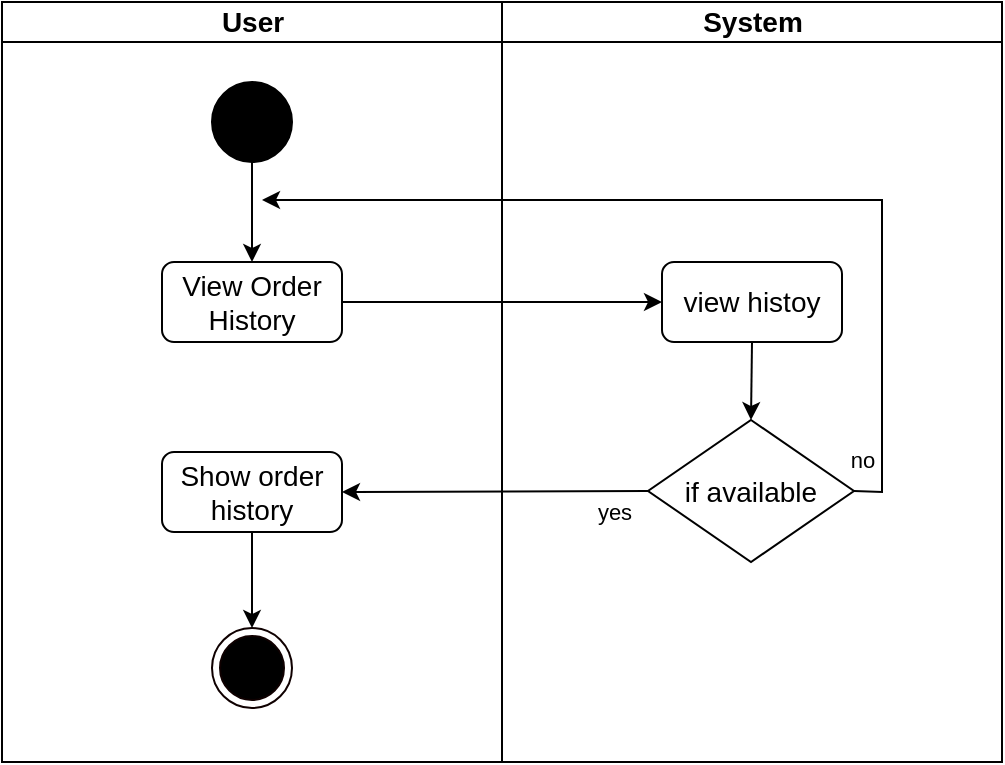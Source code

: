 <mxfile version="22.0.6" type="device">
  <diagram name="Page-1" id="TUuK_z1TODneTFZ7jnLf">
    <mxGraphModel dx="1219" dy="612" grid="1" gridSize="10" guides="1" tooltips="1" connect="1" arrows="1" fold="1" page="1" pageScale="1" pageWidth="850" pageHeight="1100" math="0" shadow="0">
      <root>
        <mxCell id="0" />
        <mxCell id="1" parent="0" />
        <mxCell id="OzavWiV9OdfGLWeC7wIS-1" value="" style="swimlane;html=1;childLayout=stackLayout;startSize=0;rounded=0;shadow=0;comic=0;labelBackgroundColor=none;strokeWidth=1;fontFamily=Verdana;fontSize=12;align=center;" parent="1" vertex="1">
          <mxGeometry x="40" y="21" width="500" height="380" as="geometry">
            <mxRectangle x="40" y="20" width="70" height="30" as="alternateBounds" />
          </mxGeometry>
        </mxCell>
        <mxCell id="OzavWiV9OdfGLWeC7wIS-2" value="&lt;font style=&quot;font-size: 14px;&quot;&gt;User&lt;/font&gt;" style="swimlane;html=1;startSize=20;" parent="OzavWiV9OdfGLWeC7wIS-1" vertex="1">
          <mxGeometry width="250" height="380" as="geometry">
            <mxRectangle y="20" width="40" height="970" as="alternateBounds" />
          </mxGeometry>
        </mxCell>
        <mxCell id="OzavWiV9OdfGLWeC7wIS-3" value="" style="ellipse;whiteSpace=wrap;html=1;rounded=0;shadow=0;comic=0;labelBackgroundColor=none;strokeWidth=1;fillColor=#000000;fontFamily=Verdana;fontSize=12;align=center;" parent="OzavWiV9OdfGLWeC7wIS-2" vertex="1">
          <mxGeometry x="105" y="40" width="40" height="40" as="geometry" />
        </mxCell>
        <mxCell id="OzavWiV9OdfGLWeC7wIS-5" value="&lt;span style=&quot;font-size: 14px;&quot;&gt;View Order History&lt;/span&gt;" style="rounded=1;whiteSpace=wrap;html=1;" parent="OzavWiV9OdfGLWeC7wIS-2" vertex="1">
          <mxGeometry x="80" y="130" width="90" height="40" as="geometry" />
        </mxCell>
        <mxCell id="OzavWiV9OdfGLWeC7wIS-6" value="" style="endArrow=classic;html=1;rounded=0;exitX=0.5;exitY=1;exitDx=0;exitDy=0;entryX=0.5;entryY=0;entryDx=0;entryDy=0;" parent="OzavWiV9OdfGLWeC7wIS-2" source="OzavWiV9OdfGLWeC7wIS-3" target="OzavWiV9OdfGLWeC7wIS-5" edge="1">
          <mxGeometry width="50" height="50" relative="1" as="geometry">
            <mxPoint x="360" y="300" as="sourcePoint" />
            <mxPoint x="410" y="250" as="targetPoint" />
          </mxGeometry>
        </mxCell>
        <mxCell id="OzavWiV9OdfGLWeC7wIS-4" value="" style="ellipse;html=1;shape=endState;fillColor=#000000;strokeColor=#0F0000;" parent="OzavWiV9OdfGLWeC7wIS-2" vertex="1">
          <mxGeometry x="105" y="313" width="40" height="40" as="geometry" />
        </mxCell>
        <mxCell id="8qBxuZVfWUz4ZcnqxZRa-7" value="" style="endArrow=classic;html=1;rounded=0;exitX=0.5;exitY=1;exitDx=0;exitDy=0;entryX=0.5;entryY=0;entryDx=0;entryDy=0;" parent="OzavWiV9OdfGLWeC7wIS-2" source="E52GenuPR0HvQd338yZz-15" target="OzavWiV9OdfGLWeC7wIS-4" edge="1">
          <mxGeometry width="50" height="50" relative="1" as="geometry">
            <mxPoint x="125.0" y="269" as="sourcePoint" />
            <mxPoint x="650" y="474" as="targetPoint" />
          </mxGeometry>
        </mxCell>
        <mxCell id="E52GenuPR0HvQd338yZz-15" value="&lt;span style=&quot;font-size: 14px;&quot;&gt;Show order history&lt;/span&gt;" style="rounded=1;whiteSpace=wrap;html=1;" vertex="1" parent="OzavWiV9OdfGLWeC7wIS-2">
          <mxGeometry x="80" y="225" width="90" height="40" as="geometry" />
        </mxCell>
        <mxCell id="OzavWiV9OdfGLWeC7wIS-10" value="&lt;font style=&quot;font-size: 14px;&quot;&gt;System&lt;/font&gt;" style="swimlane;html=1;startSize=20;" parent="OzavWiV9OdfGLWeC7wIS-1" vertex="1">
          <mxGeometry x="250" width="250" height="380" as="geometry" />
        </mxCell>
        <mxCell id="OzavWiV9OdfGLWeC7wIS-12" value="&lt;font style=&quot;font-size: 14px;&quot;&gt;if available&lt;/font&gt;" style="rhombus;whiteSpace=wrap;html=1;" parent="OzavWiV9OdfGLWeC7wIS-10" vertex="1">
          <mxGeometry x="73" y="209" width="103" height="71" as="geometry" />
        </mxCell>
        <mxCell id="dHQx1IV8ueyIYqK32sHI-1" value="&lt;span style=&quot;font-size: 14px;&quot;&gt;view histoy&lt;/span&gt;" style="rounded=1;whiteSpace=wrap;html=1;" parent="OzavWiV9OdfGLWeC7wIS-10" vertex="1">
          <mxGeometry x="80" y="130" width="90" height="40" as="geometry" />
        </mxCell>
        <mxCell id="dHQx1IV8ueyIYqK32sHI-2" value="" style="endArrow=classic;html=1;rounded=0;exitX=0.5;exitY=1;exitDx=0;exitDy=0;entryX=0.5;entryY=0;entryDx=0;entryDy=0;" parent="OzavWiV9OdfGLWeC7wIS-10" source="dHQx1IV8ueyIYqK32sHI-1" target="OzavWiV9OdfGLWeC7wIS-12" edge="1">
          <mxGeometry x="-0.5" y="10" width="50" height="50" relative="1" as="geometry">
            <mxPoint x="-70" y="160" as="sourcePoint" />
            <mxPoint x="90" y="160" as="targetPoint" />
            <mxPoint as="offset" />
          </mxGeometry>
        </mxCell>
        <mxCell id="OzavWiV9OdfGLWeC7wIS-15" value="" style="endArrow=classic;html=1;rounded=0;exitX=1;exitY=0.5;exitDx=0;exitDy=0;entryX=0;entryY=0.5;entryDx=0;entryDy=0;" parent="OzavWiV9OdfGLWeC7wIS-1" source="OzavWiV9OdfGLWeC7wIS-5" target="dHQx1IV8ueyIYqK32sHI-1" edge="1">
          <mxGeometry x="-0.5" y="10" width="50" height="50" relative="1" as="geometry">
            <mxPoint x="135" y="110" as="sourcePoint" />
            <mxPoint x="340" y="159" as="targetPoint" />
            <mxPoint as="offset" />
          </mxGeometry>
        </mxCell>
        <mxCell id="E52GenuPR0HvQd338yZz-16" value="yes" style="endArrow=classic;html=1;rounded=0;exitX=0;exitY=0.5;exitDx=0;exitDy=0;entryX=1;entryY=0.5;entryDx=0;entryDy=0;" edge="1" parent="OzavWiV9OdfGLWeC7wIS-1" source="OzavWiV9OdfGLWeC7wIS-12" target="E52GenuPR0HvQd338yZz-15">
          <mxGeometry x="-0.783" y="10" width="50" height="50" relative="1" as="geometry">
            <mxPoint x="385" y="279" as="sourcePoint" />
            <mxPoint x="385" y="329" as="targetPoint" />
            <mxPoint x="-1" as="offset" />
          </mxGeometry>
        </mxCell>
        <mxCell id="dHQx1IV8ueyIYqK32sHI-7" value="no" style="endArrow=classic;html=1;rounded=0;exitX=1;exitY=0.5;exitDx=0;exitDy=0;" parent="1" source="OzavWiV9OdfGLWeC7wIS-12" edge="1">
          <mxGeometry x="-0.872" y="10" width="50" height="50" relative="1" as="geometry">
            <mxPoint x="220" y="181" as="sourcePoint" />
            <mxPoint x="170" y="120" as="targetPoint" />
            <mxPoint as="offset" />
            <Array as="points">
              <mxPoint x="480" y="266" />
              <mxPoint x="480" y="120" />
            </Array>
          </mxGeometry>
        </mxCell>
      </root>
    </mxGraphModel>
  </diagram>
</mxfile>
